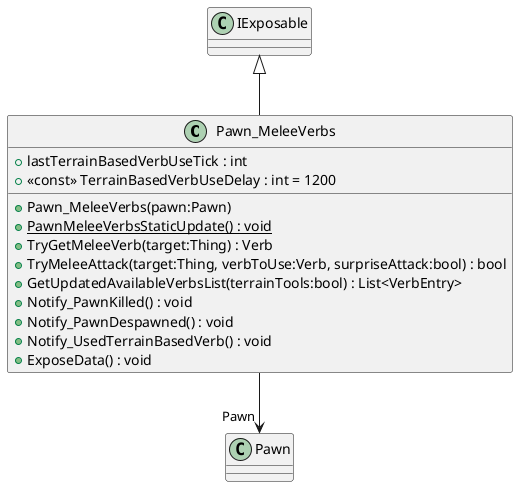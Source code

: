 @startuml
class Pawn_MeleeVerbs {
    + lastTerrainBasedVerbUseTick : int
    + <<const>> TerrainBasedVerbUseDelay : int = 1200
    + Pawn_MeleeVerbs(pawn:Pawn)
    + {static} PawnMeleeVerbsStaticUpdate() : void
    + TryGetMeleeVerb(target:Thing) : Verb
    + TryMeleeAttack(target:Thing, verbToUse:Verb, surpriseAttack:bool) : bool
    + GetUpdatedAvailableVerbsList(terrainTools:bool) : List<VerbEntry>
    + Notify_PawnKilled() : void
    + Notify_PawnDespawned() : void
    + Notify_UsedTerrainBasedVerb() : void
    + ExposeData() : void
}
IExposable <|-- Pawn_MeleeVerbs
Pawn_MeleeVerbs --> "Pawn" Pawn
@enduml
